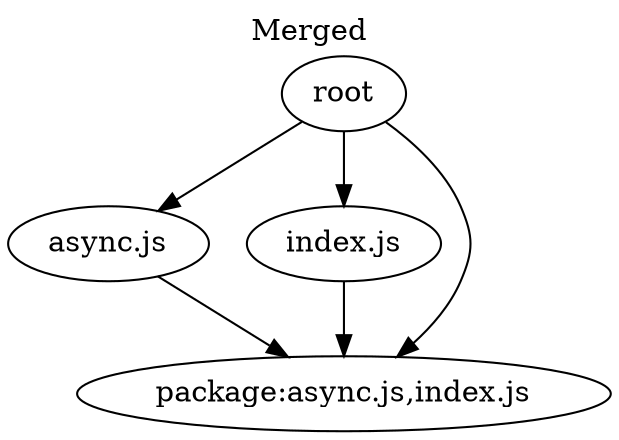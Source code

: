 digraph merged {
  labelloc="t";
  label="Merged";
  layout="dot";

  "async.js";
  "index.js";
  "package:async.js,index.js";
  "root";

  "async.js" -> "package:async.js,index.js";
  "index.js" -> "package:async.js,index.js";
  "root" -> "async.js";
  "root" -> "index.js";
  "root" -> "package:async.js,index.js";
}